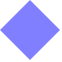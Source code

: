 <mxfile version="21.6.8" type="device">
  <diagram name="Página-1" id="65qDK_cVBOeMfHHPYPRh">
    <mxGraphModel dx="1418" dy="820" grid="1" gridSize="10" guides="1" tooltips="1" connect="1" arrows="1" fold="1" page="1" pageScale="1" pageWidth="827" pageHeight="1169" math="0" shadow="0">
      <root>
        <mxCell id="0" />
        <mxCell id="1" parent="0" />
        <mxCell id="S-5RV4ET3H9NoTeO7ROx-1" value="" style="rhombus;whiteSpace=wrap;html=1;strokeColor=none;fillColor=#0000FF;opacity=50;" parent="1" vertex="1">
          <mxGeometry x="370" y="380" width="30" height="30" as="geometry" />
        </mxCell>
      </root>
    </mxGraphModel>
  </diagram>
</mxfile>
